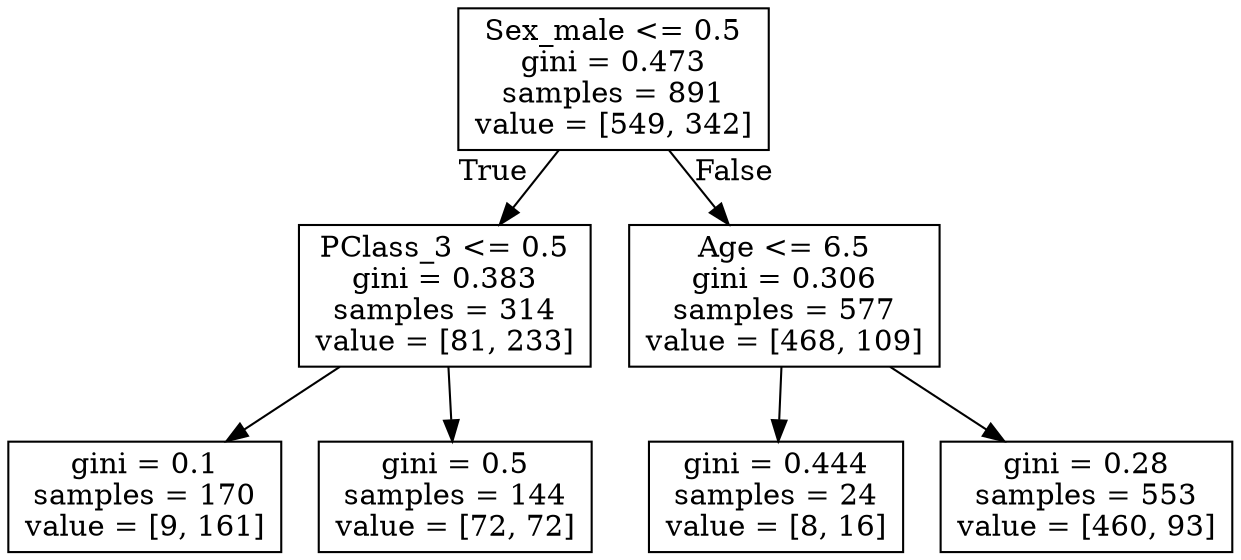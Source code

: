 digraph Tree {
node [shape=box] ;
0 [label="Sex_male <= 0.5\ngini = 0.473\nsamples = 891\nvalue = [549, 342]"] ;
1 [label="PClass_3 <= 0.5\ngini = 0.383\nsamples = 314\nvalue = [81, 233]"] ;
0 -> 1 [labeldistance=2.5, labelangle=45, headlabel="True"] ;
2 [label="gini = 0.1\nsamples = 170\nvalue = [9, 161]"] ;
1 -> 2 ;
3 [label="gini = 0.5\nsamples = 144\nvalue = [72, 72]"] ;
1 -> 3 ;
4 [label="Age <= 6.5\ngini = 0.306\nsamples = 577\nvalue = [468, 109]"] ;
0 -> 4 [labeldistance=2.5, labelangle=-45, headlabel="False"] ;
5 [label="gini = 0.444\nsamples = 24\nvalue = [8, 16]"] ;
4 -> 5 ;
6 [label="gini = 0.28\nsamples = 553\nvalue = [460, 93]"] ;
4 -> 6 ;
}